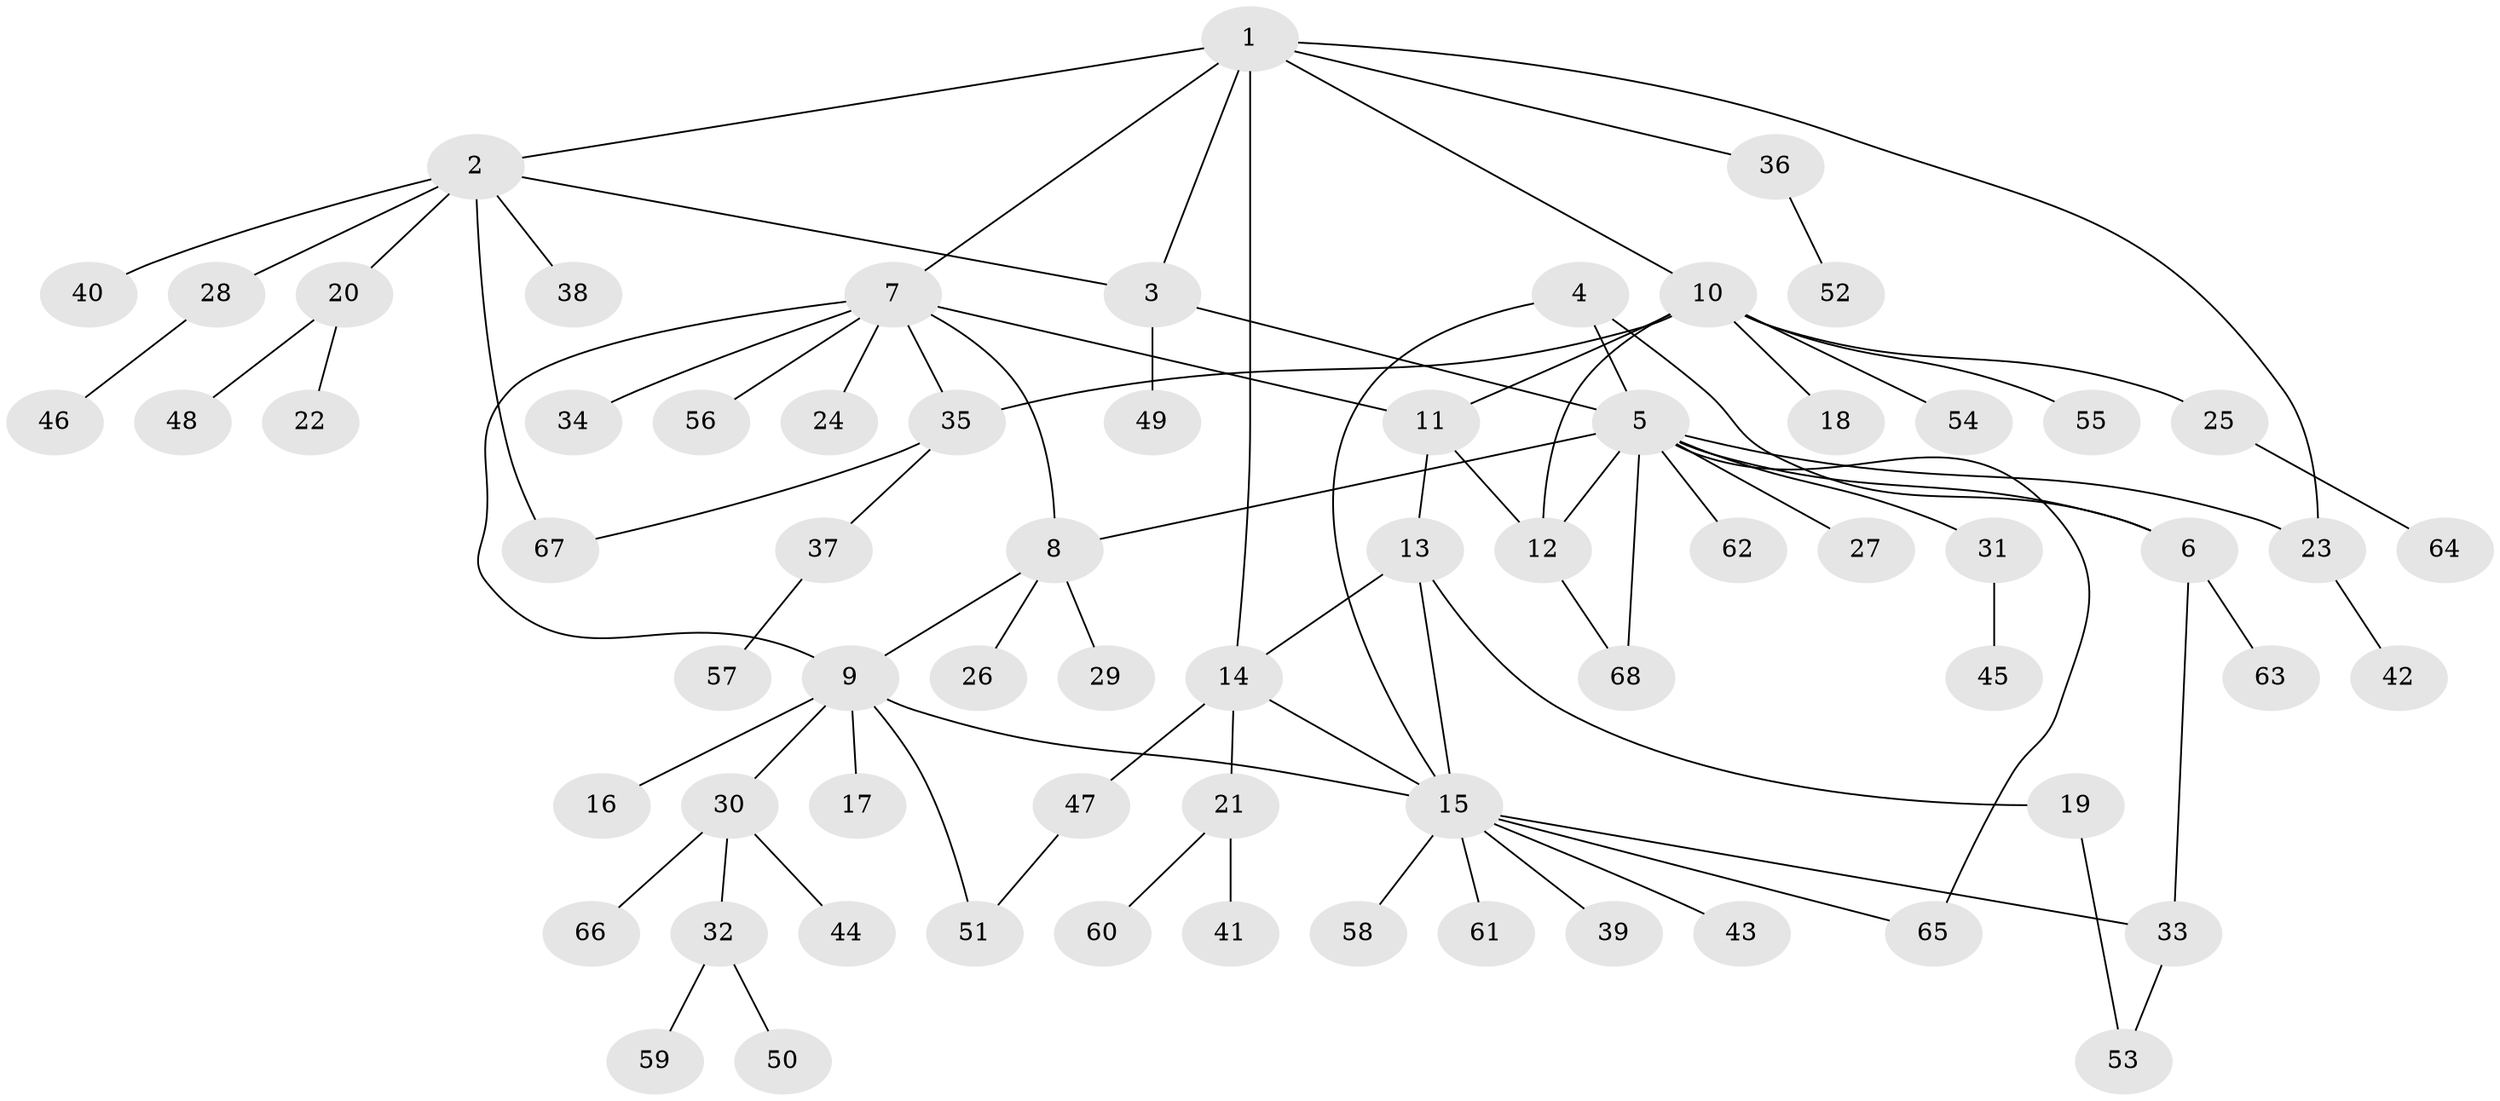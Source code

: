 // coarse degree distribution, {5: 0.10714285714285714, 3: 0.14285714285714285, 1: 0.42857142857142855, 9: 0.07142857142857142, 2: 0.14285714285714285, 6: 0.03571428571428571, 7: 0.03571428571428571, 4: 0.03571428571428571}
// Generated by graph-tools (version 1.1) at 2025/37/03/04/25 23:37:50]
// undirected, 68 vertices, 86 edges
graph export_dot {
  node [color=gray90,style=filled];
  1;
  2;
  3;
  4;
  5;
  6;
  7;
  8;
  9;
  10;
  11;
  12;
  13;
  14;
  15;
  16;
  17;
  18;
  19;
  20;
  21;
  22;
  23;
  24;
  25;
  26;
  27;
  28;
  29;
  30;
  31;
  32;
  33;
  34;
  35;
  36;
  37;
  38;
  39;
  40;
  41;
  42;
  43;
  44;
  45;
  46;
  47;
  48;
  49;
  50;
  51;
  52;
  53;
  54;
  55;
  56;
  57;
  58;
  59;
  60;
  61;
  62;
  63;
  64;
  65;
  66;
  67;
  68;
  1 -- 2;
  1 -- 3;
  1 -- 7;
  1 -- 10;
  1 -- 14;
  1 -- 23;
  1 -- 36;
  2 -- 3;
  2 -- 20;
  2 -- 28;
  2 -- 38;
  2 -- 40;
  2 -- 67;
  3 -- 5;
  3 -- 49;
  4 -- 5;
  4 -- 6;
  4 -- 15;
  5 -- 6;
  5 -- 8;
  5 -- 12;
  5 -- 23;
  5 -- 27;
  5 -- 31;
  5 -- 62;
  5 -- 65;
  5 -- 68;
  6 -- 33;
  6 -- 63;
  7 -- 8;
  7 -- 9;
  7 -- 11;
  7 -- 24;
  7 -- 34;
  7 -- 35;
  7 -- 56;
  8 -- 9;
  8 -- 26;
  8 -- 29;
  9 -- 15;
  9 -- 16;
  9 -- 17;
  9 -- 30;
  9 -- 51;
  10 -- 11;
  10 -- 12;
  10 -- 18;
  10 -- 25;
  10 -- 35;
  10 -- 54;
  10 -- 55;
  11 -- 12;
  11 -- 13;
  12 -- 68;
  13 -- 14;
  13 -- 15;
  13 -- 19;
  14 -- 15;
  14 -- 21;
  14 -- 47;
  15 -- 33;
  15 -- 39;
  15 -- 43;
  15 -- 58;
  15 -- 61;
  15 -- 65;
  19 -- 53;
  20 -- 22;
  20 -- 48;
  21 -- 41;
  21 -- 60;
  23 -- 42;
  25 -- 64;
  28 -- 46;
  30 -- 32;
  30 -- 44;
  30 -- 66;
  31 -- 45;
  32 -- 50;
  32 -- 59;
  33 -- 53;
  35 -- 37;
  35 -- 67;
  36 -- 52;
  37 -- 57;
  47 -- 51;
}
